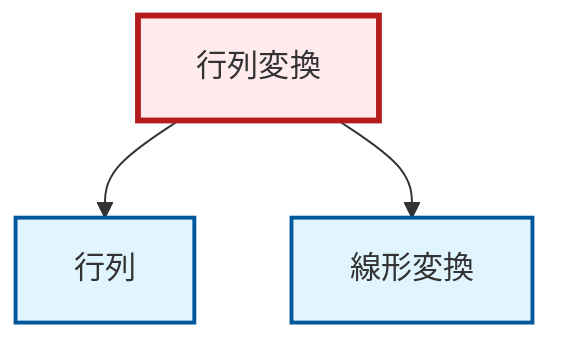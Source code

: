 graph TD
    classDef definition fill:#e1f5fe,stroke:#01579b,stroke-width:2px
    classDef theorem fill:#f3e5f5,stroke:#4a148c,stroke-width:2px
    classDef axiom fill:#fff3e0,stroke:#e65100,stroke-width:2px
    classDef example fill:#e8f5e9,stroke:#1b5e20,stroke-width:2px
    classDef current fill:#ffebee,stroke:#b71c1c,stroke-width:3px
    ex-matrix-transformation["行列変換"]:::example
    def-matrix["行列"]:::definition
    def-linear-transformation["線形変換"]:::definition
    ex-matrix-transformation --> def-matrix
    ex-matrix-transformation --> def-linear-transformation
    class ex-matrix-transformation current